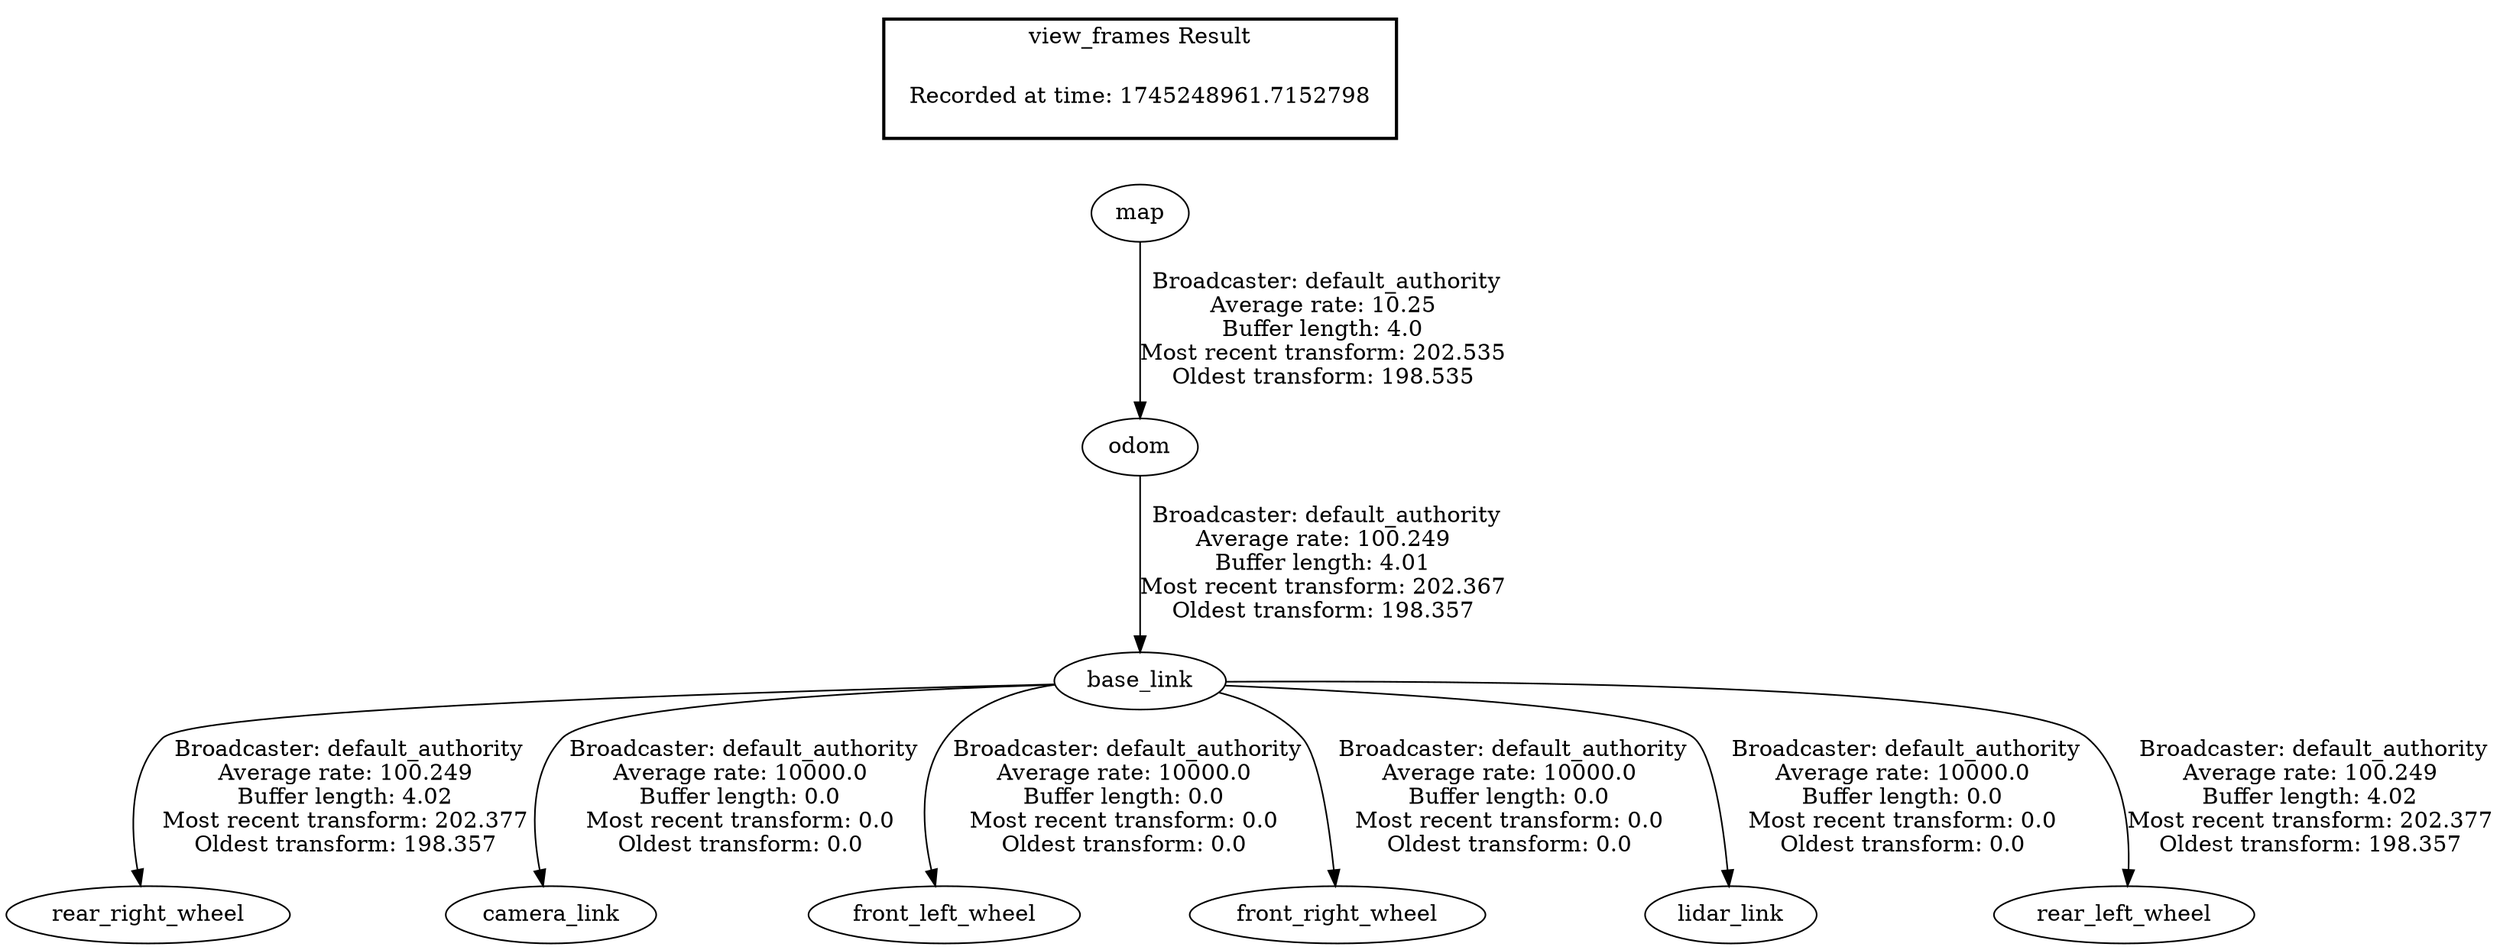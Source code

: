 digraph G {
"base_link" -> "rear_right_wheel"[label=" Broadcaster: default_authority\nAverage rate: 100.249\nBuffer length: 4.02\nMost recent transform: 202.377\nOldest transform: 198.357\n"];
"odom" -> "base_link"[label=" Broadcaster: default_authority\nAverage rate: 100.249\nBuffer length: 4.01\nMost recent transform: 202.367\nOldest transform: 198.357\n"];
"base_link" -> "camera_link"[label=" Broadcaster: default_authority\nAverage rate: 10000.0\nBuffer length: 0.0\nMost recent transform: 0.0\nOldest transform: 0.0\n"];
"base_link" -> "front_left_wheel"[label=" Broadcaster: default_authority\nAverage rate: 10000.0\nBuffer length: 0.0\nMost recent transform: 0.0\nOldest transform: 0.0\n"];
"base_link" -> "front_right_wheel"[label=" Broadcaster: default_authority\nAverage rate: 10000.0\nBuffer length: 0.0\nMost recent transform: 0.0\nOldest transform: 0.0\n"];
"base_link" -> "lidar_link"[label=" Broadcaster: default_authority\nAverage rate: 10000.0\nBuffer length: 0.0\nMost recent transform: 0.0\nOldest transform: 0.0\n"];
"base_link" -> "rear_left_wheel"[label=" Broadcaster: default_authority\nAverage rate: 100.249\nBuffer length: 4.02\nMost recent transform: 202.377\nOldest transform: 198.357\n"];
"map" -> "odom"[label=" Broadcaster: default_authority\nAverage rate: 10.25\nBuffer length: 4.0\nMost recent transform: 202.535\nOldest transform: 198.535\n"];
edge [style=invis];
 subgraph cluster_legend { style=bold; color=black; label ="view_frames Result";
"Recorded at time: 1745248961.7152798"[ shape=plaintext ] ;
}->"map";
}